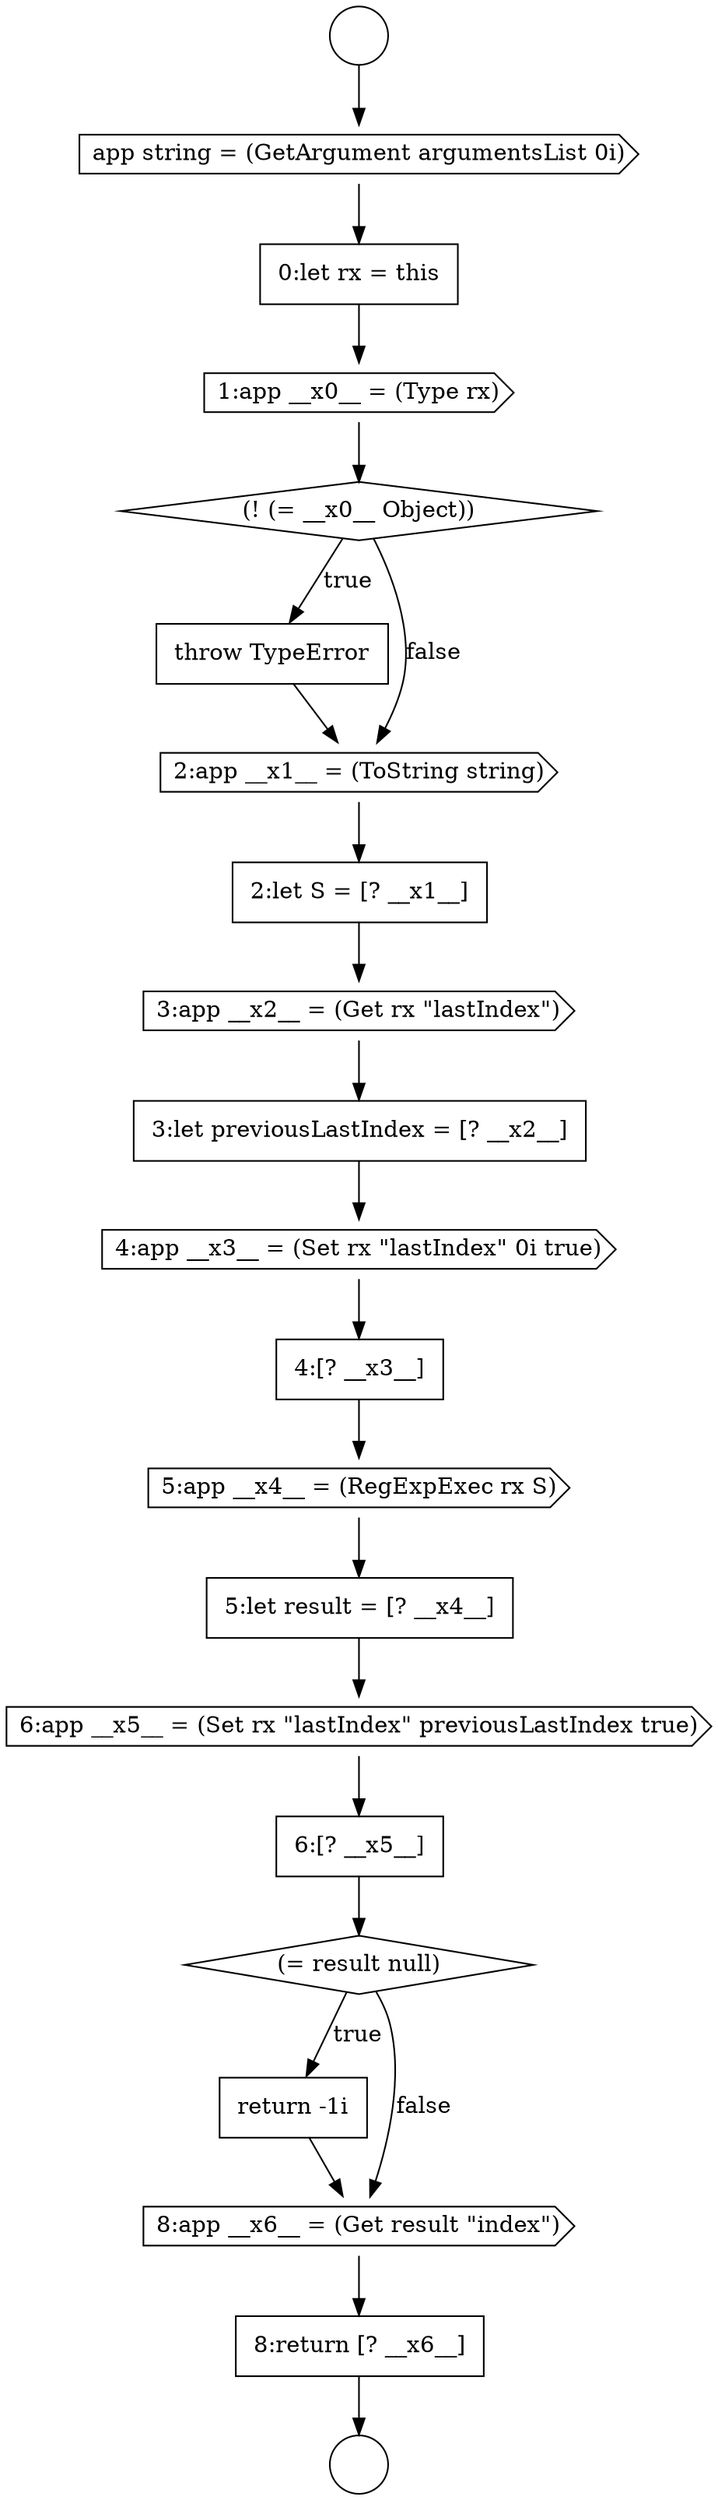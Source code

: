 digraph {
  node13007 [shape=none, margin=0, label=<<font color="black">
    <table border="0" cellborder="1" cellspacing="0" cellpadding="10">
      <tr><td align="left">3:let previousLastIndex = [? __x2__]</td></tr>
    </table>
  </font>> color="black" fillcolor="white" style=filled]
  node13003 [shape=none, margin=0, label=<<font color="black">
    <table border="0" cellborder="1" cellspacing="0" cellpadding="10">
      <tr><td align="left">throw TypeError</td></tr>
    </table>
  </font>> color="black" fillcolor="white" style=filled]
  node13013 [shape=none, margin=0, label=<<font color="black">
    <table border="0" cellborder="1" cellspacing="0" cellpadding="10">
      <tr><td align="left">6:[? __x5__]</td></tr>
    </table>
  </font>> color="black" fillcolor="white" style=filled]
  node12998 [shape=circle label=" " color="black" fillcolor="white" style=filled]
  node13017 [shape=none, margin=0, label=<<font color="black">
    <table border="0" cellborder="1" cellspacing="0" cellpadding="10">
      <tr><td align="left">8:return [? __x6__]</td></tr>
    </table>
  </font>> color="black" fillcolor="white" style=filled]
  node13002 [shape=diamond, label=<<font color="black">(! (= __x0__ Object))</font>> color="black" fillcolor="white" style=filled]
  node13006 [shape=cds, label=<<font color="black">3:app __x2__ = (Get rx &quot;lastIndex&quot;)</font>> color="black" fillcolor="white" style=filled]
  node13009 [shape=none, margin=0, label=<<font color="black">
    <table border="0" cellborder="1" cellspacing="0" cellpadding="10">
      <tr><td align="left">4:[? __x3__]</td></tr>
    </table>
  </font>> color="black" fillcolor="white" style=filled]
  node12999 [shape=cds, label=<<font color="black">app string = (GetArgument argumentsList 0i)</font>> color="black" fillcolor="white" style=filled]
  node13014 [shape=diamond, label=<<font color="black">(= result null)</font>> color="black" fillcolor="white" style=filled]
  node13001 [shape=cds, label=<<font color="black">1:app __x0__ = (Type rx)</font>> color="black" fillcolor="white" style=filled]
  node13005 [shape=none, margin=0, label=<<font color="black">
    <table border="0" cellborder="1" cellspacing="0" cellpadding="10">
      <tr><td align="left">2:let S = [? __x1__]</td></tr>
    </table>
  </font>> color="black" fillcolor="white" style=filled]
  node13015 [shape=none, margin=0, label=<<font color="black">
    <table border="0" cellborder="1" cellspacing="0" cellpadding="10">
      <tr><td align="left">return -1i</td></tr>
    </table>
  </font>> color="black" fillcolor="white" style=filled]
  node13008 [shape=cds, label=<<font color="black">4:app __x3__ = (Set rx &quot;lastIndex&quot; 0i true)</font>> color="black" fillcolor="white" style=filled]
  node13012 [shape=cds, label=<<font color="black">6:app __x5__ = (Set rx &quot;lastIndex&quot; previousLastIndex true)</font>> color="black" fillcolor="white" style=filled]
  node13004 [shape=cds, label=<<font color="black">2:app __x1__ = (ToString string)</font>> color="black" fillcolor="white" style=filled]
  node12997 [shape=circle label=" " color="black" fillcolor="white" style=filled]
  node13010 [shape=cds, label=<<font color="black">5:app __x4__ = (RegExpExec rx S)</font>> color="black" fillcolor="white" style=filled]
  node13000 [shape=none, margin=0, label=<<font color="black">
    <table border="0" cellborder="1" cellspacing="0" cellpadding="10">
      <tr><td align="left">0:let rx = this</td></tr>
    </table>
  </font>> color="black" fillcolor="white" style=filled]
  node13016 [shape=cds, label=<<font color="black">8:app __x6__ = (Get result &quot;index&quot;)</font>> color="black" fillcolor="white" style=filled]
  node13011 [shape=none, margin=0, label=<<font color="black">
    <table border="0" cellborder="1" cellspacing="0" cellpadding="10">
      <tr><td align="left">5:let result = [? __x4__]</td></tr>
    </table>
  </font>> color="black" fillcolor="white" style=filled]
  node13008 -> node13009 [ color="black"]
  node13006 -> node13007 [ color="black"]
  node12997 -> node12999 [ color="black"]
  node13005 -> node13006 [ color="black"]
  node13002 -> node13003 [label=<<font color="black">true</font>> color="black"]
  node13002 -> node13004 [label=<<font color="black">false</font>> color="black"]
  node13017 -> node12998 [ color="black"]
  node13001 -> node13002 [ color="black"]
  node12999 -> node13000 [ color="black"]
  node13004 -> node13005 [ color="black"]
  node13014 -> node13015 [label=<<font color="black">true</font>> color="black"]
  node13014 -> node13016 [label=<<font color="black">false</font>> color="black"]
  node13003 -> node13004 [ color="black"]
  node13009 -> node13010 [ color="black"]
  node13016 -> node13017 [ color="black"]
  node13011 -> node13012 [ color="black"]
  node13010 -> node13011 [ color="black"]
  node13015 -> node13016 [ color="black"]
  node13013 -> node13014 [ color="black"]
  node13007 -> node13008 [ color="black"]
  node13000 -> node13001 [ color="black"]
  node13012 -> node13013 [ color="black"]
}

